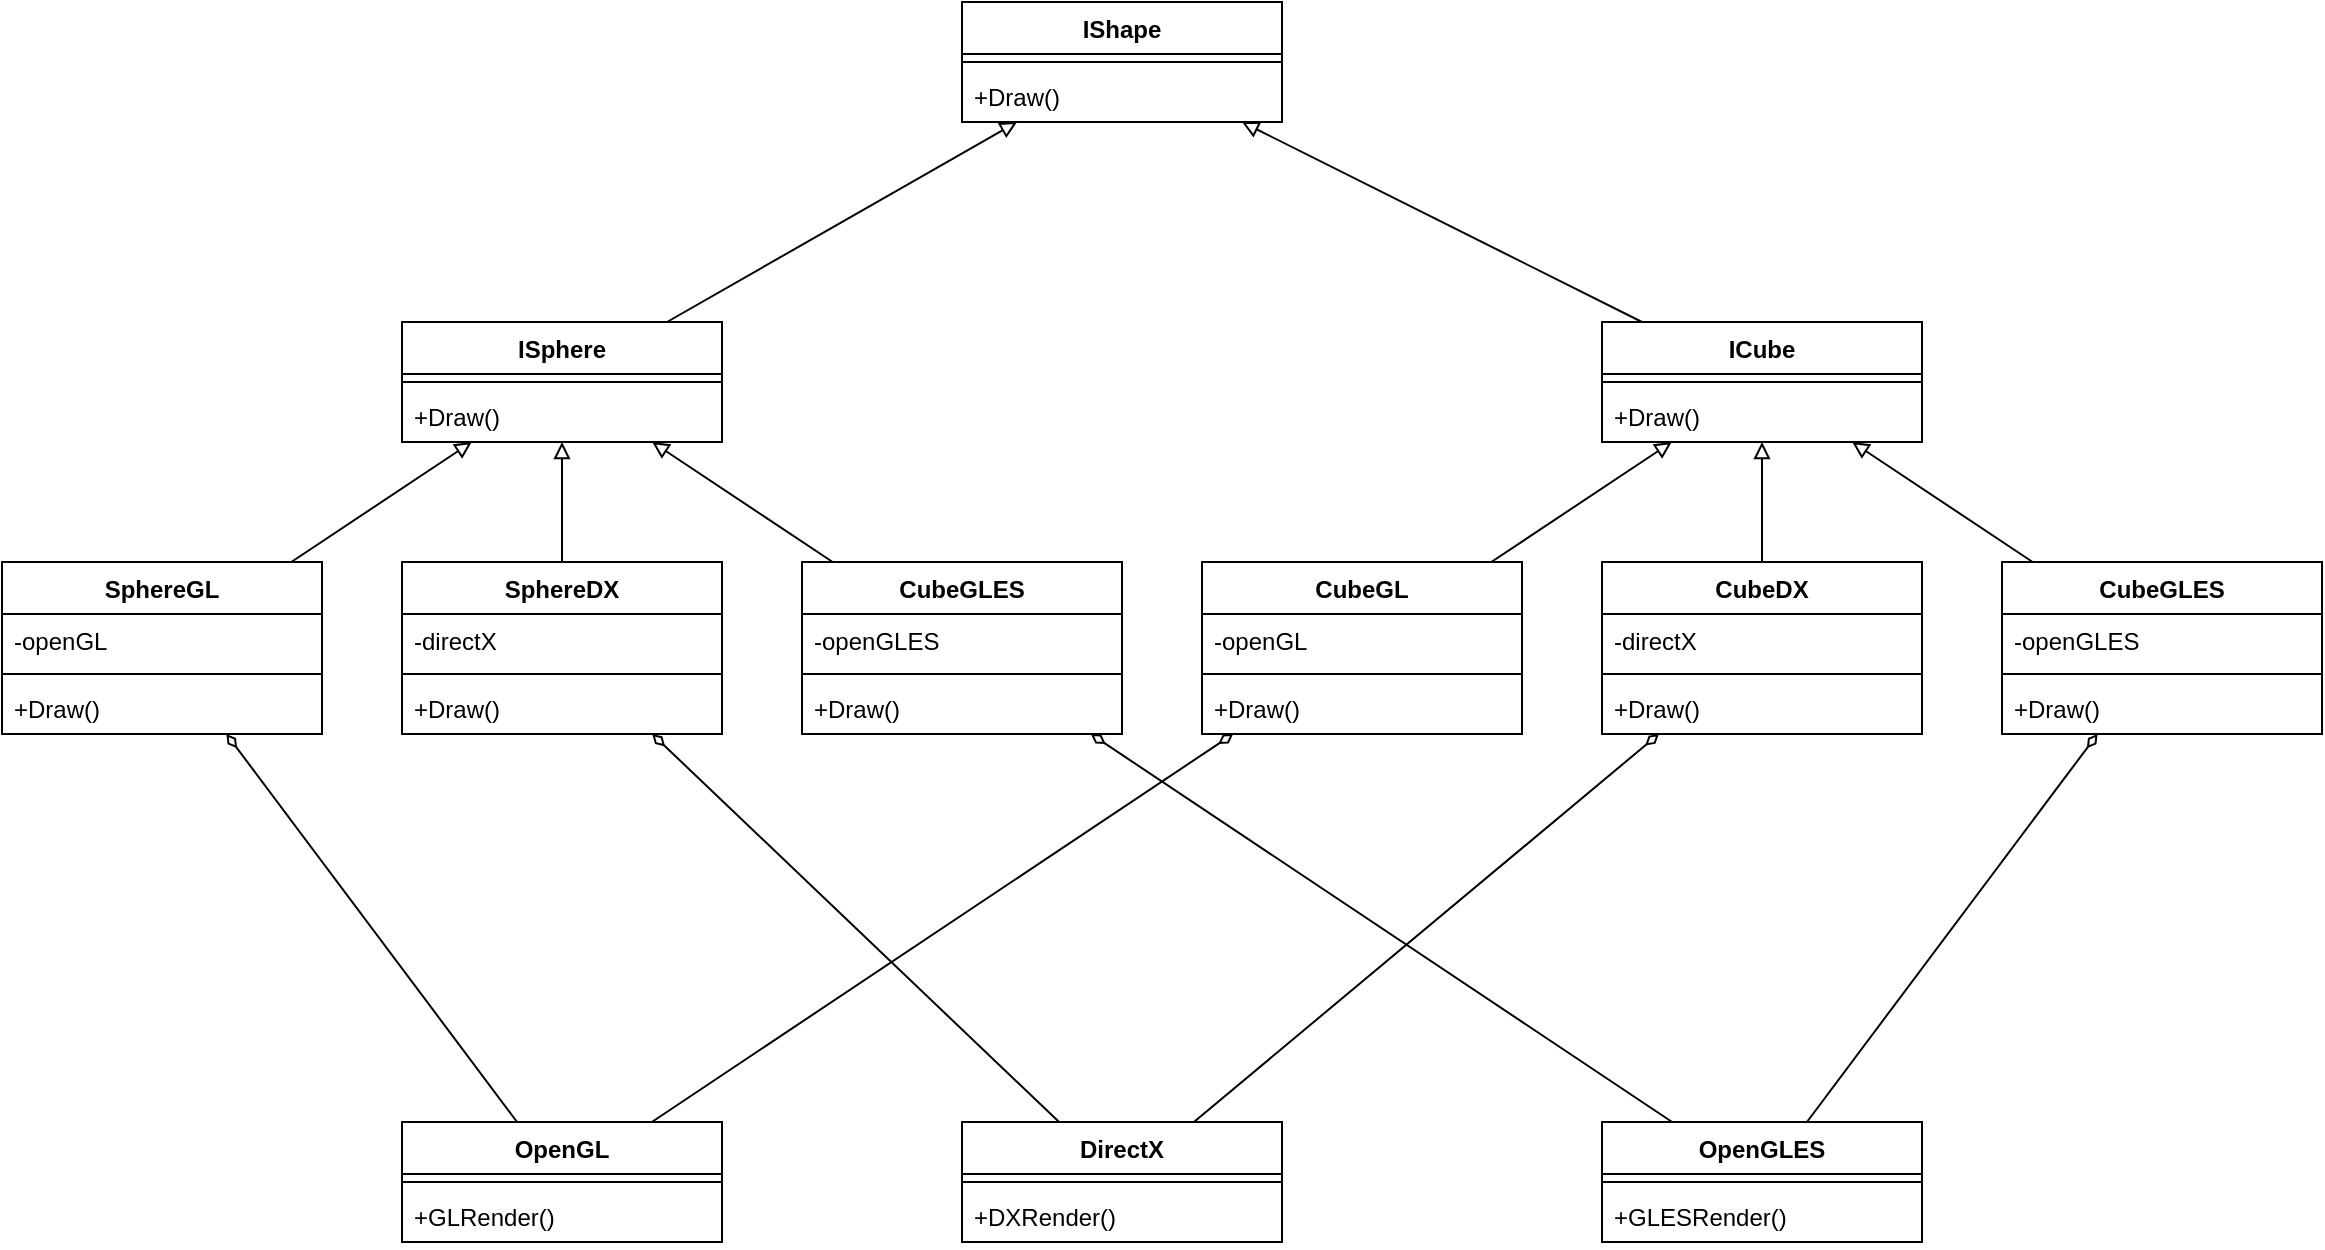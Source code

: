 <mxfile version="22.1.11" type="device">
  <diagram name="第 1 页" id="iVoGqLKDGXeGUogeqgG5">
    <mxGraphModel dx="1434" dy="844" grid="1" gridSize="10" guides="1" tooltips="1" connect="1" arrows="1" fold="1" page="1" pageScale="1" pageWidth="827" pageHeight="1169" math="0" shadow="0">
      <root>
        <mxCell id="0" />
        <mxCell id="1" parent="0" />
        <mxCell id="oet4cubgD4DTGdrtKzFR-1" style="edgeStyle=none;rounded=0;orthogonalLoop=1;jettySize=auto;html=1;endArrow=block;endFill=0;" edge="1" parent="1" source="oet4cubgD4DTGdrtKzFR-2" target="oet4cubgD4DTGdrtKzFR-25">
          <mxGeometry relative="1" as="geometry" />
        </mxCell>
        <mxCell id="oet4cubgD4DTGdrtKzFR-2" value="ISphere" style="swimlane;fontStyle=1;align=center;verticalAlign=top;childLayout=stackLayout;horizontal=1;startSize=26;horizontalStack=0;resizeParent=1;resizeParentMax=0;resizeLast=0;collapsible=1;marginBottom=0;whiteSpace=wrap;html=1;" vertex="1" parent="1">
          <mxGeometry x="240" y="240" width="160" height="60" as="geometry" />
        </mxCell>
        <mxCell id="oet4cubgD4DTGdrtKzFR-3" value="" style="line;strokeWidth=1;fillColor=none;align=left;verticalAlign=middle;spacingTop=-1;spacingLeft=3;spacingRight=3;rotatable=0;labelPosition=right;points=[];portConstraint=eastwest;strokeColor=inherit;" vertex="1" parent="oet4cubgD4DTGdrtKzFR-2">
          <mxGeometry y="26" width="160" height="8" as="geometry" />
        </mxCell>
        <mxCell id="oet4cubgD4DTGdrtKzFR-4" value="+Draw()" style="text;strokeColor=none;fillColor=none;align=left;verticalAlign=top;spacingLeft=4;spacingRight=4;overflow=hidden;rotatable=0;points=[[0,0.5],[1,0.5]];portConstraint=eastwest;whiteSpace=wrap;html=1;" vertex="1" parent="oet4cubgD4DTGdrtKzFR-2">
          <mxGeometry y="34" width="160" height="26" as="geometry" />
        </mxCell>
        <mxCell id="oet4cubgD4DTGdrtKzFR-5" style="edgeStyle=none;rounded=0;orthogonalLoop=1;jettySize=auto;html=1;endArrow=diamondThin;endFill=0;" edge="1" parent="1" source="oet4cubgD4DTGdrtKzFR-7" target="oet4cubgD4DTGdrtKzFR-16">
          <mxGeometry relative="1" as="geometry" />
        </mxCell>
        <mxCell id="oet4cubgD4DTGdrtKzFR-6" style="edgeStyle=none;rounded=0;orthogonalLoop=1;jettySize=auto;html=1;endArrow=diamondThin;endFill=0;" edge="1" parent="1" source="oet4cubgD4DTGdrtKzFR-7" target="oet4cubgD4DTGdrtKzFR-33">
          <mxGeometry relative="1" as="geometry" />
        </mxCell>
        <mxCell id="oet4cubgD4DTGdrtKzFR-7" value="OpenGL" style="swimlane;fontStyle=1;align=center;verticalAlign=top;childLayout=stackLayout;horizontal=1;startSize=26;horizontalStack=0;resizeParent=1;resizeParentMax=0;resizeLast=0;collapsible=1;marginBottom=0;whiteSpace=wrap;html=1;" vertex="1" parent="1">
          <mxGeometry x="240" y="640" width="160" height="60" as="geometry" />
        </mxCell>
        <mxCell id="oet4cubgD4DTGdrtKzFR-8" value="" style="line;strokeWidth=1;fillColor=none;align=left;verticalAlign=middle;spacingTop=-1;spacingLeft=3;spacingRight=3;rotatable=0;labelPosition=right;points=[];portConstraint=eastwest;strokeColor=inherit;" vertex="1" parent="oet4cubgD4DTGdrtKzFR-7">
          <mxGeometry y="26" width="160" height="8" as="geometry" />
        </mxCell>
        <mxCell id="oet4cubgD4DTGdrtKzFR-9" value="+GLRender()" style="text;strokeColor=none;fillColor=none;align=left;verticalAlign=top;spacingLeft=4;spacingRight=4;overflow=hidden;rotatable=0;points=[[0,0.5],[1,0.5]];portConstraint=eastwest;whiteSpace=wrap;html=1;" vertex="1" parent="oet4cubgD4DTGdrtKzFR-7">
          <mxGeometry y="34" width="160" height="26" as="geometry" />
        </mxCell>
        <mxCell id="oet4cubgD4DTGdrtKzFR-10" style="edgeStyle=none;rounded=0;orthogonalLoop=1;jettySize=auto;html=1;endArrow=diamondThin;endFill=0;" edge="1" parent="1" source="oet4cubgD4DTGdrtKzFR-12" target="oet4cubgD4DTGdrtKzFR-21">
          <mxGeometry relative="1" as="geometry" />
        </mxCell>
        <mxCell id="oet4cubgD4DTGdrtKzFR-11" style="edgeStyle=none;rounded=0;orthogonalLoop=1;jettySize=auto;html=1;endArrow=diamondThin;endFill=0;" edge="1" parent="1" source="oet4cubgD4DTGdrtKzFR-12" target="oet4cubgD4DTGdrtKzFR-38">
          <mxGeometry relative="1" as="geometry" />
        </mxCell>
        <mxCell id="oet4cubgD4DTGdrtKzFR-12" value="DirectX" style="swimlane;fontStyle=1;align=center;verticalAlign=top;childLayout=stackLayout;horizontal=1;startSize=26;horizontalStack=0;resizeParent=1;resizeParentMax=0;resizeLast=0;collapsible=1;marginBottom=0;whiteSpace=wrap;html=1;" vertex="1" parent="1">
          <mxGeometry x="520" y="640" width="160" height="60" as="geometry" />
        </mxCell>
        <mxCell id="oet4cubgD4DTGdrtKzFR-13" value="" style="line;strokeWidth=1;fillColor=none;align=left;verticalAlign=middle;spacingTop=-1;spacingLeft=3;spacingRight=3;rotatable=0;labelPosition=right;points=[];portConstraint=eastwest;strokeColor=inherit;" vertex="1" parent="oet4cubgD4DTGdrtKzFR-12">
          <mxGeometry y="26" width="160" height="8" as="geometry" />
        </mxCell>
        <mxCell id="oet4cubgD4DTGdrtKzFR-14" value="+DXRender()" style="text;strokeColor=none;fillColor=none;align=left;verticalAlign=top;spacingLeft=4;spacingRight=4;overflow=hidden;rotatable=0;points=[[0,0.5],[1,0.5]];portConstraint=eastwest;whiteSpace=wrap;html=1;" vertex="1" parent="oet4cubgD4DTGdrtKzFR-12">
          <mxGeometry y="34" width="160" height="26" as="geometry" />
        </mxCell>
        <mxCell id="oet4cubgD4DTGdrtKzFR-15" style="edgeStyle=none;rounded=0;orthogonalLoop=1;jettySize=auto;html=1;endArrow=block;endFill=0;" edge="1" parent="1" source="oet4cubgD4DTGdrtKzFR-16" target="oet4cubgD4DTGdrtKzFR-2">
          <mxGeometry relative="1" as="geometry" />
        </mxCell>
        <mxCell id="oet4cubgD4DTGdrtKzFR-16" value="SphereGL" style="swimlane;fontStyle=1;align=center;verticalAlign=top;childLayout=stackLayout;horizontal=1;startSize=26;horizontalStack=0;resizeParent=1;resizeParentMax=0;resizeLast=0;collapsible=1;marginBottom=0;whiteSpace=wrap;html=1;" vertex="1" parent="1">
          <mxGeometry x="40" y="360" width="160" height="86" as="geometry" />
        </mxCell>
        <mxCell id="oet4cubgD4DTGdrtKzFR-17" value="-openGL" style="text;strokeColor=none;fillColor=none;align=left;verticalAlign=top;spacingLeft=4;spacingRight=4;overflow=hidden;rotatable=0;points=[[0,0.5],[1,0.5]];portConstraint=eastwest;whiteSpace=wrap;html=1;" vertex="1" parent="oet4cubgD4DTGdrtKzFR-16">
          <mxGeometry y="26" width="160" height="26" as="geometry" />
        </mxCell>
        <mxCell id="oet4cubgD4DTGdrtKzFR-18" value="" style="line;strokeWidth=1;fillColor=none;align=left;verticalAlign=middle;spacingTop=-1;spacingLeft=3;spacingRight=3;rotatable=0;labelPosition=right;points=[];portConstraint=eastwest;strokeColor=inherit;" vertex="1" parent="oet4cubgD4DTGdrtKzFR-16">
          <mxGeometry y="52" width="160" height="8" as="geometry" />
        </mxCell>
        <mxCell id="oet4cubgD4DTGdrtKzFR-19" value="+Draw()" style="text;strokeColor=none;fillColor=none;align=left;verticalAlign=top;spacingLeft=4;spacingRight=4;overflow=hidden;rotatable=0;points=[[0,0.5],[1,0.5]];portConstraint=eastwest;whiteSpace=wrap;html=1;" vertex="1" parent="oet4cubgD4DTGdrtKzFR-16">
          <mxGeometry y="60" width="160" height="26" as="geometry" />
        </mxCell>
        <mxCell id="oet4cubgD4DTGdrtKzFR-20" style="edgeStyle=none;rounded=0;orthogonalLoop=1;jettySize=auto;html=1;endArrow=block;endFill=0;" edge="1" parent="1" source="oet4cubgD4DTGdrtKzFR-21" target="oet4cubgD4DTGdrtKzFR-2">
          <mxGeometry relative="1" as="geometry" />
        </mxCell>
        <mxCell id="oet4cubgD4DTGdrtKzFR-21" value="SphereDX" style="swimlane;fontStyle=1;align=center;verticalAlign=top;childLayout=stackLayout;horizontal=1;startSize=26;horizontalStack=0;resizeParent=1;resizeParentMax=0;resizeLast=0;collapsible=1;marginBottom=0;whiteSpace=wrap;html=1;" vertex="1" parent="1">
          <mxGeometry x="240" y="360" width="160" height="86" as="geometry" />
        </mxCell>
        <mxCell id="oet4cubgD4DTGdrtKzFR-22" value="-directX" style="text;strokeColor=none;fillColor=none;align=left;verticalAlign=top;spacingLeft=4;spacingRight=4;overflow=hidden;rotatable=0;points=[[0,0.5],[1,0.5]];portConstraint=eastwest;whiteSpace=wrap;html=1;" vertex="1" parent="oet4cubgD4DTGdrtKzFR-21">
          <mxGeometry y="26" width="160" height="26" as="geometry" />
        </mxCell>
        <mxCell id="oet4cubgD4DTGdrtKzFR-23" value="" style="line;strokeWidth=1;fillColor=none;align=left;verticalAlign=middle;spacingTop=-1;spacingLeft=3;spacingRight=3;rotatable=0;labelPosition=right;points=[];portConstraint=eastwest;strokeColor=inherit;" vertex="1" parent="oet4cubgD4DTGdrtKzFR-21">
          <mxGeometry y="52" width="160" height="8" as="geometry" />
        </mxCell>
        <mxCell id="oet4cubgD4DTGdrtKzFR-24" value="+Draw()" style="text;strokeColor=none;fillColor=none;align=left;verticalAlign=top;spacingLeft=4;spacingRight=4;overflow=hidden;rotatable=0;points=[[0,0.5],[1,0.5]];portConstraint=eastwest;whiteSpace=wrap;html=1;" vertex="1" parent="oet4cubgD4DTGdrtKzFR-21">
          <mxGeometry y="60" width="160" height="26" as="geometry" />
        </mxCell>
        <mxCell id="oet4cubgD4DTGdrtKzFR-25" value="IShape" style="swimlane;fontStyle=1;align=center;verticalAlign=top;childLayout=stackLayout;horizontal=1;startSize=26;horizontalStack=0;resizeParent=1;resizeParentMax=0;resizeLast=0;collapsible=1;marginBottom=0;whiteSpace=wrap;html=1;" vertex="1" parent="1">
          <mxGeometry x="520" y="80" width="160" height="60" as="geometry" />
        </mxCell>
        <mxCell id="oet4cubgD4DTGdrtKzFR-26" value="" style="line;strokeWidth=1;fillColor=none;align=left;verticalAlign=middle;spacingTop=-1;spacingLeft=3;spacingRight=3;rotatable=0;labelPosition=right;points=[];portConstraint=eastwest;strokeColor=inherit;" vertex="1" parent="oet4cubgD4DTGdrtKzFR-25">
          <mxGeometry y="26" width="160" height="8" as="geometry" />
        </mxCell>
        <mxCell id="oet4cubgD4DTGdrtKzFR-27" value="+Draw()" style="text;strokeColor=none;fillColor=none;align=left;verticalAlign=top;spacingLeft=4;spacingRight=4;overflow=hidden;rotatable=0;points=[[0,0.5],[1,0.5]];portConstraint=eastwest;whiteSpace=wrap;html=1;" vertex="1" parent="oet4cubgD4DTGdrtKzFR-25">
          <mxGeometry y="34" width="160" height="26" as="geometry" />
        </mxCell>
        <mxCell id="oet4cubgD4DTGdrtKzFR-28" style="edgeStyle=none;rounded=0;orthogonalLoop=1;jettySize=auto;html=1;endArrow=block;endFill=0;" edge="1" parent="1" source="oet4cubgD4DTGdrtKzFR-29" target="oet4cubgD4DTGdrtKzFR-25">
          <mxGeometry relative="1" as="geometry" />
        </mxCell>
        <mxCell id="oet4cubgD4DTGdrtKzFR-29" value="ICube" style="swimlane;fontStyle=1;align=center;verticalAlign=top;childLayout=stackLayout;horizontal=1;startSize=26;horizontalStack=0;resizeParent=1;resizeParentMax=0;resizeLast=0;collapsible=1;marginBottom=0;whiteSpace=wrap;html=1;" vertex="1" parent="1">
          <mxGeometry x="840" y="240" width="160" height="60" as="geometry" />
        </mxCell>
        <mxCell id="oet4cubgD4DTGdrtKzFR-30" value="" style="line;strokeWidth=1;fillColor=none;align=left;verticalAlign=middle;spacingTop=-1;spacingLeft=3;spacingRight=3;rotatable=0;labelPosition=right;points=[];portConstraint=eastwest;strokeColor=inherit;" vertex="1" parent="oet4cubgD4DTGdrtKzFR-29">
          <mxGeometry y="26" width="160" height="8" as="geometry" />
        </mxCell>
        <mxCell id="oet4cubgD4DTGdrtKzFR-31" value="+Draw()" style="text;strokeColor=none;fillColor=none;align=left;verticalAlign=top;spacingLeft=4;spacingRight=4;overflow=hidden;rotatable=0;points=[[0,0.5],[1,0.5]];portConstraint=eastwest;whiteSpace=wrap;html=1;" vertex="1" parent="oet4cubgD4DTGdrtKzFR-29">
          <mxGeometry y="34" width="160" height="26" as="geometry" />
        </mxCell>
        <mxCell id="oet4cubgD4DTGdrtKzFR-32" style="edgeStyle=none;rounded=0;orthogonalLoop=1;jettySize=auto;html=1;endArrow=block;endFill=0;" edge="1" parent="1" source="oet4cubgD4DTGdrtKzFR-33" target="oet4cubgD4DTGdrtKzFR-29">
          <mxGeometry relative="1" as="geometry" />
        </mxCell>
        <mxCell id="oet4cubgD4DTGdrtKzFR-33" value="CubeGL" style="swimlane;fontStyle=1;align=center;verticalAlign=top;childLayout=stackLayout;horizontal=1;startSize=26;horizontalStack=0;resizeParent=1;resizeParentMax=0;resizeLast=0;collapsible=1;marginBottom=0;whiteSpace=wrap;html=1;" vertex="1" parent="1">
          <mxGeometry x="640" y="360" width="160" height="86" as="geometry" />
        </mxCell>
        <mxCell id="oet4cubgD4DTGdrtKzFR-34" value="-openGL" style="text;strokeColor=none;fillColor=none;align=left;verticalAlign=top;spacingLeft=4;spacingRight=4;overflow=hidden;rotatable=0;points=[[0,0.5],[1,0.5]];portConstraint=eastwest;whiteSpace=wrap;html=1;" vertex="1" parent="oet4cubgD4DTGdrtKzFR-33">
          <mxGeometry y="26" width="160" height="26" as="geometry" />
        </mxCell>
        <mxCell id="oet4cubgD4DTGdrtKzFR-35" value="" style="line;strokeWidth=1;fillColor=none;align=left;verticalAlign=middle;spacingTop=-1;spacingLeft=3;spacingRight=3;rotatable=0;labelPosition=right;points=[];portConstraint=eastwest;strokeColor=inherit;" vertex="1" parent="oet4cubgD4DTGdrtKzFR-33">
          <mxGeometry y="52" width="160" height="8" as="geometry" />
        </mxCell>
        <mxCell id="oet4cubgD4DTGdrtKzFR-36" value="+Draw()" style="text;strokeColor=none;fillColor=none;align=left;verticalAlign=top;spacingLeft=4;spacingRight=4;overflow=hidden;rotatable=0;points=[[0,0.5],[1,0.5]];portConstraint=eastwest;whiteSpace=wrap;html=1;" vertex="1" parent="oet4cubgD4DTGdrtKzFR-33">
          <mxGeometry y="60" width="160" height="26" as="geometry" />
        </mxCell>
        <mxCell id="oet4cubgD4DTGdrtKzFR-37" style="edgeStyle=none;rounded=0;orthogonalLoop=1;jettySize=auto;html=1;endArrow=block;endFill=0;" edge="1" parent="1" source="oet4cubgD4DTGdrtKzFR-38" target="oet4cubgD4DTGdrtKzFR-29">
          <mxGeometry relative="1" as="geometry" />
        </mxCell>
        <mxCell id="oet4cubgD4DTGdrtKzFR-38" value="CubeDX" style="swimlane;fontStyle=1;align=center;verticalAlign=top;childLayout=stackLayout;horizontal=1;startSize=26;horizontalStack=0;resizeParent=1;resizeParentMax=0;resizeLast=0;collapsible=1;marginBottom=0;whiteSpace=wrap;html=1;" vertex="1" parent="1">
          <mxGeometry x="840" y="360" width="160" height="86" as="geometry" />
        </mxCell>
        <mxCell id="oet4cubgD4DTGdrtKzFR-39" value="-directX" style="text;strokeColor=none;fillColor=none;align=left;verticalAlign=top;spacingLeft=4;spacingRight=4;overflow=hidden;rotatable=0;points=[[0,0.5],[1,0.5]];portConstraint=eastwest;whiteSpace=wrap;html=1;" vertex="1" parent="oet4cubgD4DTGdrtKzFR-38">
          <mxGeometry y="26" width="160" height="26" as="geometry" />
        </mxCell>
        <mxCell id="oet4cubgD4DTGdrtKzFR-40" value="" style="line;strokeWidth=1;fillColor=none;align=left;verticalAlign=middle;spacingTop=-1;spacingLeft=3;spacingRight=3;rotatable=0;labelPosition=right;points=[];portConstraint=eastwest;strokeColor=inherit;" vertex="1" parent="oet4cubgD4DTGdrtKzFR-38">
          <mxGeometry y="52" width="160" height="8" as="geometry" />
        </mxCell>
        <mxCell id="oet4cubgD4DTGdrtKzFR-41" value="+Draw()" style="text;strokeColor=none;fillColor=none;align=left;verticalAlign=top;spacingLeft=4;spacingRight=4;overflow=hidden;rotatable=0;points=[[0,0.5],[1,0.5]];portConstraint=eastwest;whiteSpace=wrap;html=1;" vertex="1" parent="oet4cubgD4DTGdrtKzFR-38">
          <mxGeometry y="60" width="160" height="26" as="geometry" />
        </mxCell>
        <mxCell id="oet4cubgD4DTGdrtKzFR-47" style="edgeStyle=none;rounded=0;orthogonalLoop=1;jettySize=auto;html=1;endArrow=block;endFill=0;" edge="1" parent="1" source="oet4cubgD4DTGdrtKzFR-42" target="oet4cubgD4DTGdrtKzFR-29">
          <mxGeometry relative="1" as="geometry" />
        </mxCell>
        <mxCell id="oet4cubgD4DTGdrtKzFR-42" value="CubeGLES" style="swimlane;fontStyle=1;align=center;verticalAlign=top;childLayout=stackLayout;horizontal=1;startSize=26;horizontalStack=0;resizeParent=1;resizeParentMax=0;resizeLast=0;collapsible=1;marginBottom=0;whiteSpace=wrap;html=1;" vertex="1" parent="1">
          <mxGeometry x="1040" y="360" width="160" height="86" as="geometry" />
        </mxCell>
        <mxCell id="oet4cubgD4DTGdrtKzFR-43" value="-openGLES" style="text;strokeColor=none;fillColor=none;align=left;verticalAlign=top;spacingLeft=4;spacingRight=4;overflow=hidden;rotatable=0;points=[[0,0.5],[1,0.5]];portConstraint=eastwest;whiteSpace=wrap;html=1;" vertex="1" parent="oet4cubgD4DTGdrtKzFR-42">
          <mxGeometry y="26" width="160" height="26" as="geometry" />
        </mxCell>
        <mxCell id="oet4cubgD4DTGdrtKzFR-44" value="" style="line;strokeWidth=1;fillColor=none;align=left;verticalAlign=middle;spacingTop=-1;spacingLeft=3;spacingRight=3;rotatable=0;labelPosition=right;points=[];portConstraint=eastwest;strokeColor=inherit;" vertex="1" parent="oet4cubgD4DTGdrtKzFR-42">
          <mxGeometry y="52" width="160" height="8" as="geometry" />
        </mxCell>
        <mxCell id="oet4cubgD4DTGdrtKzFR-45" value="+Draw()" style="text;strokeColor=none;fillColor=none;align=left;verticalAlign=top;spacingLeft=4;spacingRight=4;overflow=hidden;rotatable=0;points=[[0,0.5],[1,0.5]];portConstraint=eastwest;whiteSpace=wrap;html=1;" vertex="1" parent="oet4cubgD4DTGdrtKzFR-42">
          <mxGeometry y="60" width="160" height="26" as="geometry" />
        </mxCell>
        <mxCell id="oet4cubgD4DTGdrtKzFR-52" style="edgeStyle=none;rounded=0;orthogonalLoop=1;jettySize=auto;html=1;endArrow=block;endFill=0;" edge="1" parent="1" source="oet4cubgD4DTGdrtKzFR-48" target="oet4cubgD4DTGdrtKzFR-2">
          <mxGeometry relative="1" as="geometry" />
        </mxCell>
        <mxCell id="oet4cubgD4DTGdrtKzFR-48" value="CubeGLES" style="swimlane;fontStyle=1;align=center;verticalAlign=top;childLayout=stackLayout;horizontal=1;startSize=26;horizontalStack=0;resizeParent=1;resizeParentMax=0;resizeLast=0;collapsible=1;marginBottom=0;whiteSpace=wrap;html=1;" vertex="1" parent="1">
          <mxGeometry x="440" y="360" width="160" height="86" as="geometry" />
        </mxCell>
        <mxCell id="oet4cubgD4DTGdrtKzFR-49" value="-openGLES" style="text;strokeColor=none;fillColor=none;align=left;verticalAlign=top;spacingLeft=4;spacingRight=4;overflow=hidden;rotatable=0;points=[[0,0.5],[1,0.5]];portConstraint=eastwest;whiteSpace=wrap;html=1;" vertex="1" parent="oet4cubgD4DTGdrtKzFR-48">
          <mxGeometry y="26" width="160" height="26" as="geometry" />
        </mxCell>
        <mxCell id="oet4cubgD4DTGdrtKzFR-50" value="" style="line;strokeWidth=1;fillColor=none;align=left;verticalAlign=middle;spacingTop=-1;spacingLeft=3;spacingRight=3;rotatable=0;labelPosition=right;points=[];portConstraint=eastwest;strokeColor=inherit;" vertex="1" parent="oet4cubgD4DTGdrtKzFR-48">
          <mxGeometry y="52" width="160" height="8" as="geometry" />
        </mxCell>
        <mxCell id="oet4cubgD4DTGdrtKzFR-51" value="+Draw()" style="text;strokeColor=none;fillColor=none;align=left;verticalAlign=top;spacingLeft=4;spacingRight=4;overflow=hidden;rotatable=0;points=[[0,0.5],[1,0.5]];portConstraint=eastwest;whiteSpace=wrap;html=1;" vertex="1" parent="oet4cubgD4DTGdrtKzFR-48">
          <mxGeometry y="60" width="160" height="26" as="geometry" />
        </mxCell>
        <mxCell id="oet4cubgD4DTGdrtKzFR-74" style="edgeStyle=none;rounded=0;orthogonalLoop=1;jettySize=auto;html=1;endArrow=diamondThin;endFill=0;" edge="1" parent="1" source="oet4cubgD4DTGdrtKzFR-71" target="oet4cubgD4DTGdrtKzFR-48">
          <mxGeometry relative="1" as="geometry" />
        </mxCell>
        <mxCell id="oet4cubgD4DTGdrtKzFR-75" style="edgeStyle=none;rounded=0;orthogonalLoop=1;jettySize=auto;html=1;endArrow=diamondThin;endFill=0;" edge="1" parent="1" source="oet4cubgD4DTGdrtKzFR-71" target="oet4cubgD4DTGdrtKzFR-42">
          <mxGeometry relative="1" as="geometry" />
        </mxCell>
        <mxCell id="oet4cubgD4DTGdrtKzFR-71" value="OpenGLES" style="swimlane;fontStyle=1;align=center;verticalAlign=top;childLayout=stackLayout;horizontal=1;startSize=26;horizontalStack=0;resizeParent=1;resizeParentMax=0;resizeLast=0;collapsible=1;marginBottom=0;whiteSpace=wrap;html=1;" vertex="1" parent="1">
          <mxGeometry x="840" y="640" width="160" height="60" as="geometry" />
        </mxCell>
        <mxCell id="oet4cubgD4DTGdrtKzFR-72" value="" style="line;strokeWidth=1;fillColor=none;align=left;verticalAlign=middle;spacingTop=-1;spacingLeft=3;spacingRight=3;rotatable=0;labelPosition=right;points=[];portConstraint=eastwest;strokeColor=inherit;" vertex="1" parent="oet4cubgD4DTGdrtKzFR-71">
          <mxGeometry y="26" width="160" height="8" as="geometry" />
        </mxCell>
        <mxCell id="oet4cubgD4DTGdrtKzFR-73" value="+GLESRender()" style="text;strokeColor=none;fillColor=none;align=left;verticalAlign=top;spacingLeft=4;spacingRight=4;overflow=hidden;rotatable=0;points=[[0,0.5],[1,0.5]];portConstraint=eastwest;whiteSpace=wrap;html=1;" vertex="1" parent="oet4cubgD4DTGdrtKzFR-71">
          <mxGeometry y="34" width="160" height="26" as="geometry" />
        </mxCell>
      </root>
    </mxGraphModel>
  </diagram>
</mxfile>
